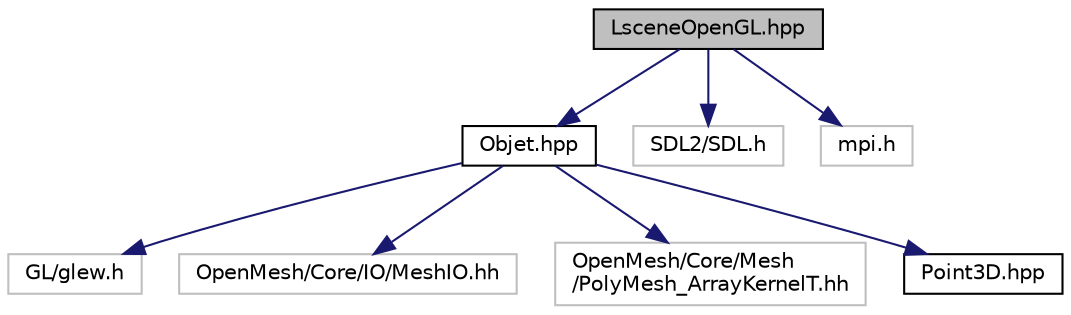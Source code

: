 digraph "LsceneOpenGL.hpp"
{
 // LATEX_PDF_SIZE
  edge [fontname="Helvetica",fontsize="10",labelfontname="Helvetica",labelfontsize="10"];
  node [fontname="Helvetica",fontsize="10",shape=record];
  Node1 [label="LsceneOpenGL.hpp",height=0.2,width=0.4,color="black", fillcolor="grey75", style="filled", fontcolor="black",tooltip="Atribut de la classe LsceneOpenGL."];
  Node1 -> Node2 [color="midnightblue",fontsize="10",style="solid"];
  Node2 [label="Objet.hpp",height=0.2,width=0.4,color="black", fillcolor="white", style="filled",URL="$Objet_8hpp.html",tooltip="Atribut de la classe Objet."];
  Node2 -> Node3 [color="midnightblue",fontsize="10",style="solid"];
  Node3 [label="GL/glew.h",height=0.2,width=0.4,color="grey75", fillcolor="white", style="filled",tooltip=" "];
  Node2 -> Node4 [color="midnightblue",fontsize="10",style="solid"];
  Node4 [label="OpenMesh/Core/IO/MeshIO.hh",height=0.2,width=0.4,color="grey75", fillcolor="white", style="filled",tooltip=" "];
  Node2 -> Node5 [color="midnightblue",fontsize="10",style="solid"];
  Node5 [label="OpenMesh/Core/Mesh\l/PolyMesh_ArrayKernelT.hh",height=0.2,width=0.4,color="grey75", fillcolor="white", style="filled",tooltip=" "];
  Node2 -> Node6 [color="midnightblue",fontsize="10",style="solid"];
  Node6 [label="Point3D.hpp",height=0.2,width=0.4,color="black", fillcolor="white", style="filled",URL="$Point3D_8hpp.html",tooltip="création d'une structure d'un point en 3D. point3D"];
  Node1 -> Node7 [color="midnightblue",fontsize="10",style="solid"];
  Node7 [label="SDL2/SDL.h",height=0.2,width=0.4,color="grey75", fillcolor="white", style="filled",tooltip=" "];
  Node1 -> Node8 [color="midnightblue",fontsize="10",style="solid"];
  Node8 [label="mpi.h",height=0.2,width=0.4,color="grey75", fillcolor="white", style="filled",tooltip=" "];
}
